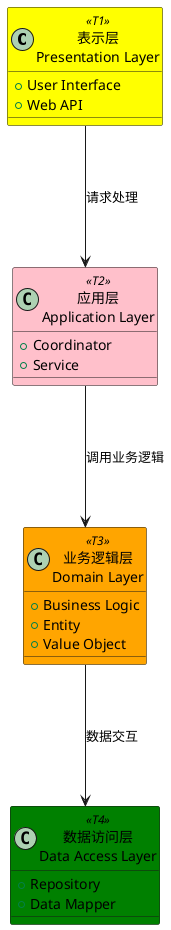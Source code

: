 @startuml
!define RECTANGLE class

skinparam class {
    BackgroundColor<<T1>> yellow
    BackgroundColor<<T2>> pink
    BackgroundColor<<T3>> orange
    BackgroundColor<<T4>> green
}

RECTANGLE "表示层\nPresentation Layer" <<T1>> {
  + User Interface
  + Web API
}

RECTANGLE "应用层\nApplication Layer" <<T2>> {
  + Coordinator
  + Service
}

RECTANGLE "业务逻辑层\nDomain Layer" <<T3>> {
  + Business Logic
  + Entity
  + Value Object
}

RECTANGLE "数据访问层\nData Access Layer" <<T4>> {
  + Repository
  + Data Mapper
}

"表示层\nPresentation Layer" --down-> "应用层\nApplication Layer" : 请求处理
"应用层\nApplication Layer" --down-> "业务逻辑层\nDomain Layer" : 调用业务逻辑
"业务逻辑层\nDomain Layer" --down-> "数据访问层\nData Access Layer" : 数据交互

@enduml
